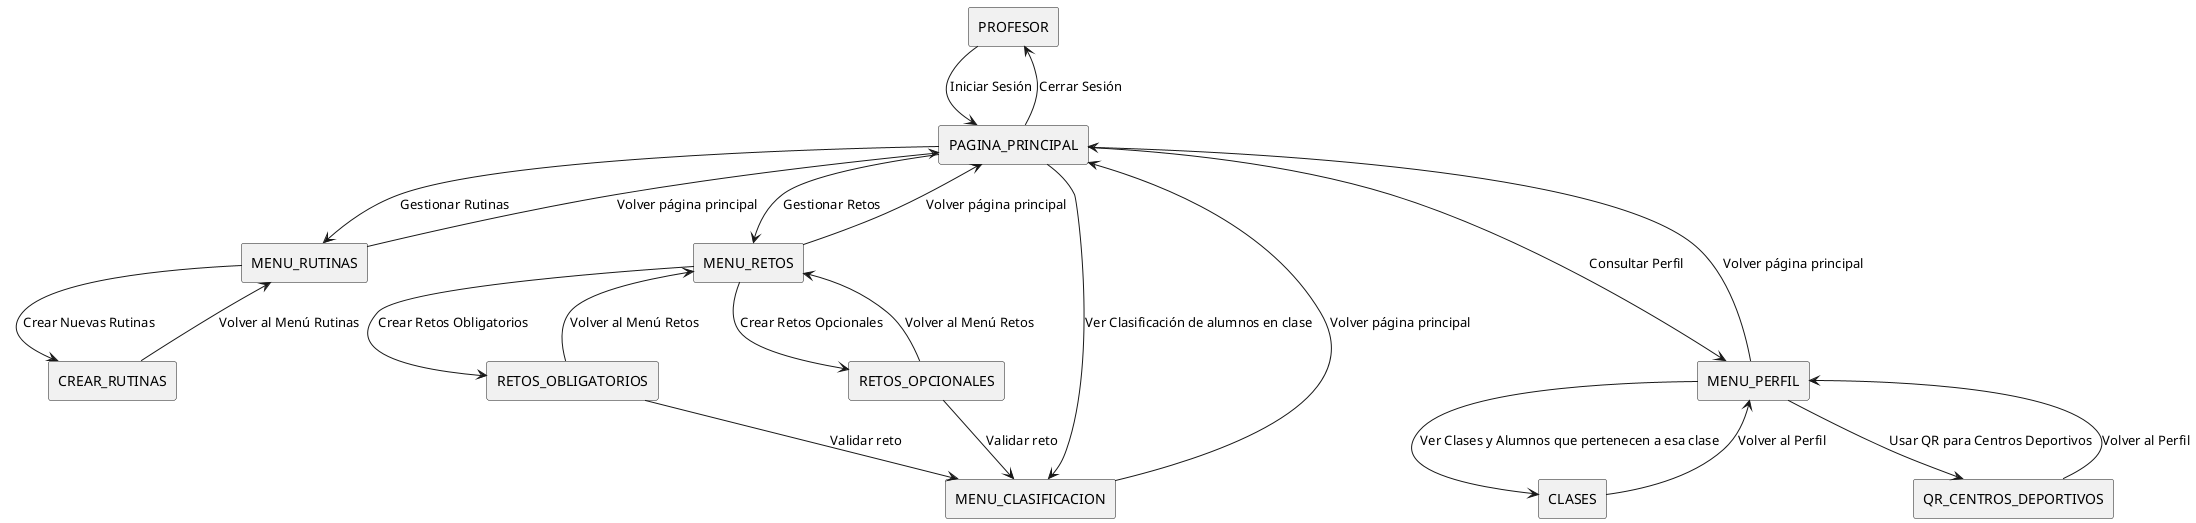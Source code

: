 @startuml
!define RECTANGLE(x) rectangle x

RECTANGLE(PROFESOR)
RECTANGLE(PAGINA_PRINCIPAL)
RECTANGLE(MENU_RUTINAS)
RECTANGLE(MENU_RETOS)
RECTANGLE(MENU_CLASIFICACION)
RECTANGLE(MENU_PERFIL)
RECTANGLE(CREAR_RUTINAS)
RECTANGLE(RETOS_OBLIGATORIOS)
RECTANGLE(RETOS_OPCIONALES)
RECTANGLE(CLASES)
RECTANGLE(QR_CENTROS_DEPORTIVOS)

PROFESOR --> PAGINA_PRINCIPAL : Iniciar Sesión
PAGINA_PRINCIPAL --> PROFESOR : Cerrar Sesión

PAGINA_PRINCIPAL --> MENU_RUTINAS : Gestionar Rutinas
PAGINA_PRINCIPAL --> MENU_RETOS : Gestionar Retos
PAGINA_PRINCIPAL --> MENU_CLASIFICACION : Ver Clasificación de alumnos en clase
PAGINA_PRINCIPAL ---> MENU_PERFIL : Consultar Perfil

MENU_RUTINAS --> CREAR_RUTINAS : Crear Nuevas Rutinas
CREAR_RUTINAS --> MENU_RUTINAS : Volver al Menú Rutinas

MENU_RETOS --> RETOS_OBLIGATORIOS : Crear Retos Obligatorios
RETOS_OBLIGATORIOS --> MENU_CLASIFICACION : Validar reto
RETOS_OPCIONALES --> MENU_CLASIFICACION : Validar reto
MENU_RETOS --> RETOS_OPCIONALES : Crear Retos Opcionales
RETOS_OBLIGATORIOS --> MENU_RETOS : Volver al Menú Retos
RETOS_OPCIONALES --> MENU_RETOS : Volver al Menú Retos

MENU_PERFIL --> CLASES : Ver Clases y Alumnos que pertenecen a esa clase
MENU_PERFIL --> QR_CENTROS_DEPORTIVOS : Usar QR para Centros Deportivos

CLASES --> MENU_PERFIL : Volver al Perfil
QR_CENTROS_DEPORTIVOS --> MENU_PERFIL : Volver al Perfil

MENU_RUTINAS --> PAGINA_PRINCIPAL : Volver página principal
MENU_RETOS --> PAGINA_PRINCIPAL : Volver página principal
MENU_CLASIFICACION --> PAGINA_PRINCIPAL : Volver página principal
MENU_PERFIL --> PAGINA_PRINCIPAL : Volver página principal

@enduml
